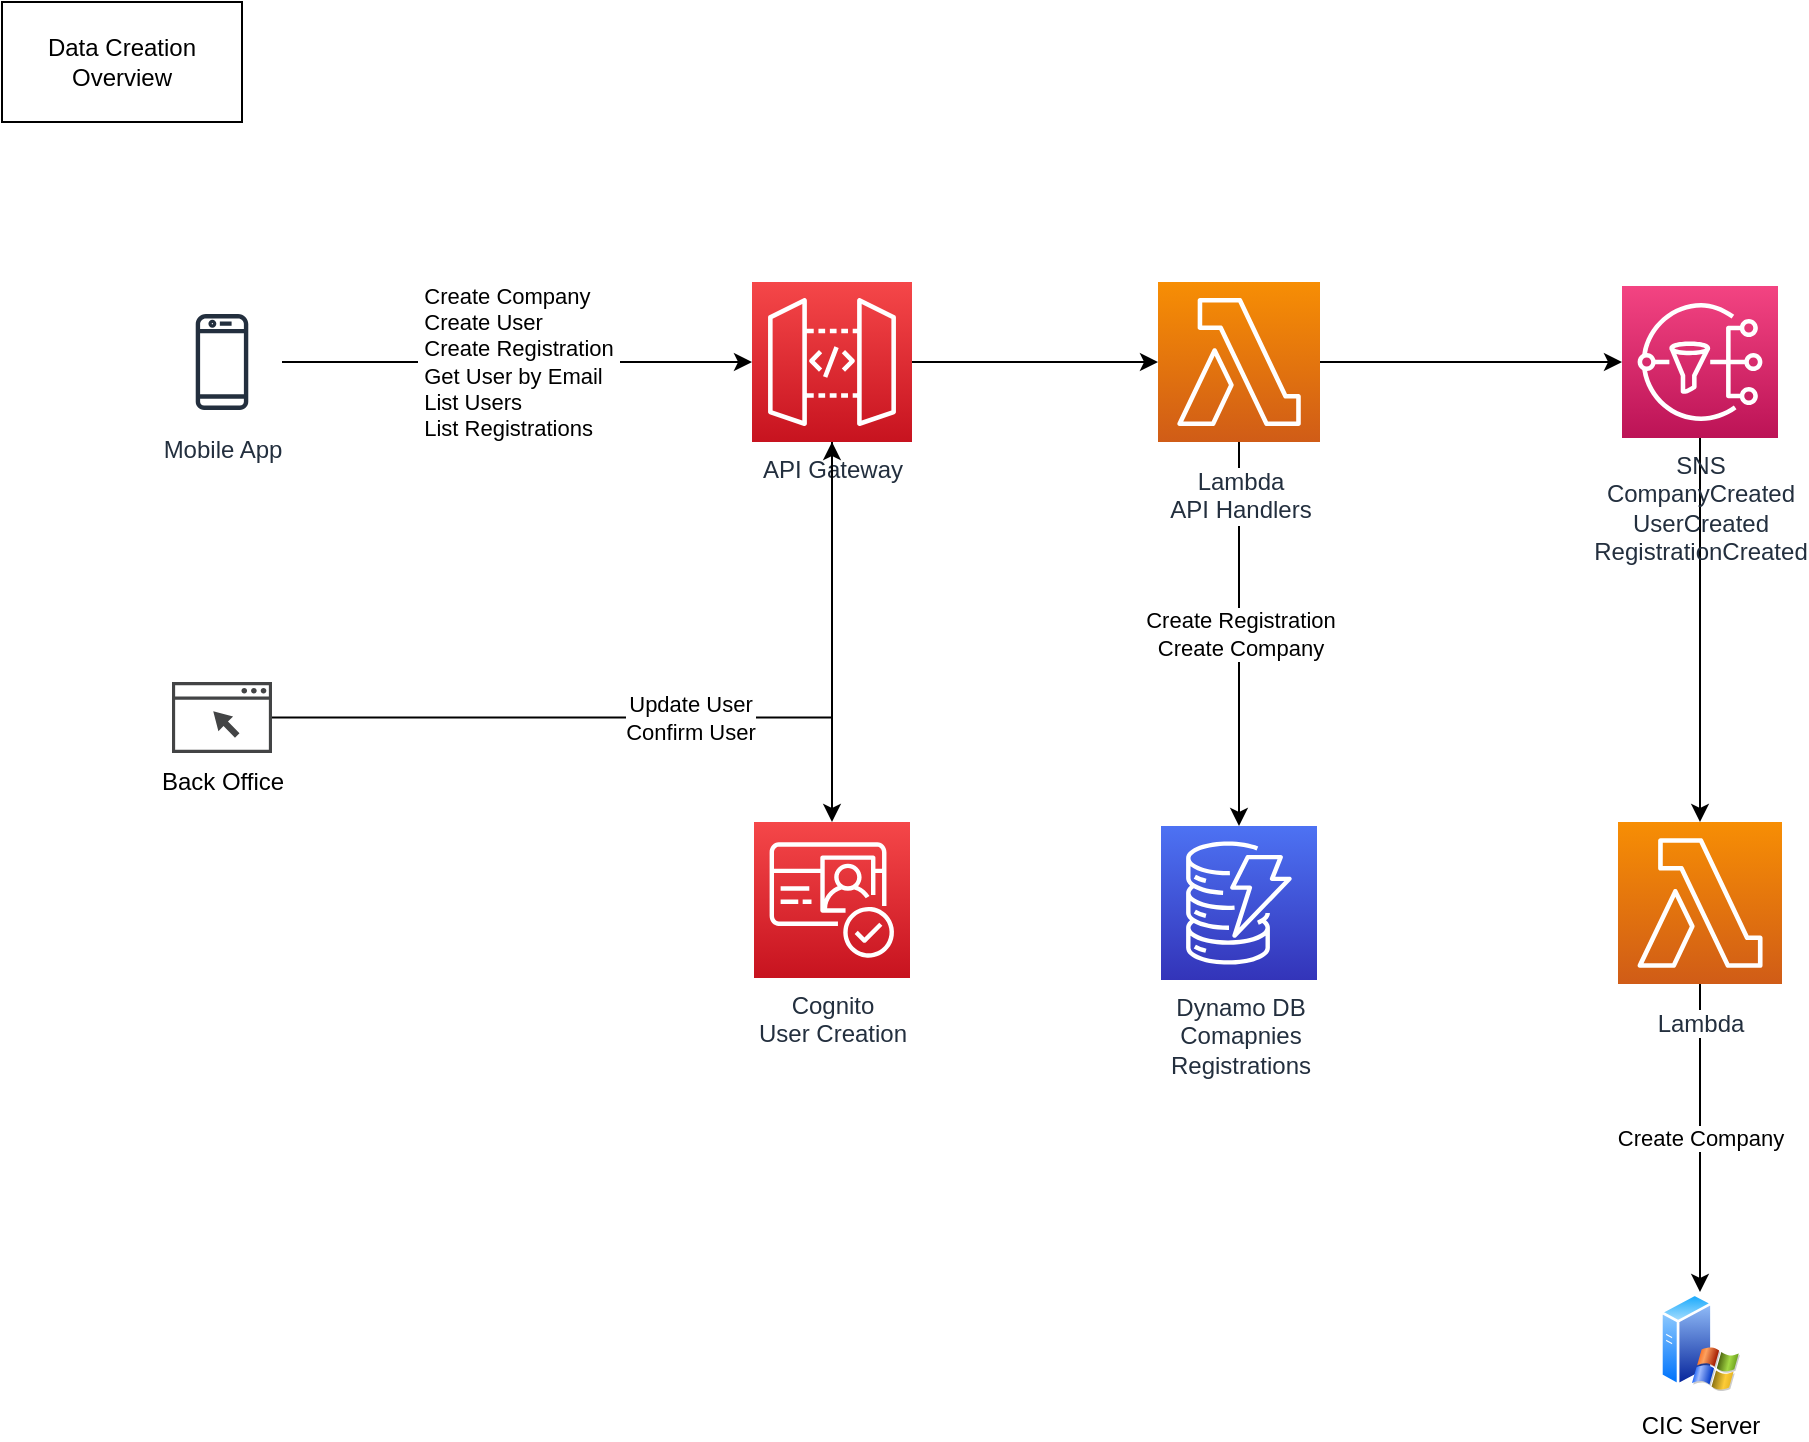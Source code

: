 <mxfile version="13.8.0" type="device"><diagram id="Ht1M8jgEwFfnCIfOTk4-" name="Page-1"><mxGraphModel dx="1298" dy="811" grid="1" gridSize="10" guides="1" tooltips="1" connect="1" arrows="1" fold="1" page="1" pageScale="1" pageWidth="1169" pageHeight="827" math="0" shadow="0"><root><mxCell id="0"/><mxCell id="1" parent="0"/><mxCell id="3dVa_j_E0KXeYzGRLRiR-11" style="edgeStyle=orthogonalEdgeStyle;rounded=0;orthogonalLoop=1;jettySize=auto;html=1;" edge="1" parent="1" source="UEzPUAAOIrF-is8g5C7q-85" target="3dVa_j_E0KXeYzGRLRiR-1"><mxGeometry relative="1" as="geometry"/></mxCell><mxCell id="3dVa_j_E0KXeYzGRLRiR-16" value="Create Registration&lt;br&gt;Create Company" style="edgeStyle=orthogonalEdgeStyle;rounded=0;orthogonalLoop=1;jettySize=auto;html=1;" edge="1" parent="1" source="UEzPUAAOIrF-is8g5C7q-85" target="xYElB0rNC66l249ep14t-16"><mxGeometry relative="1" as="geometry"/></mxCell><mxCell id="UEzPUAAOIrF-is8g5C7q-85" value="Lambda&lt;br&gt;API Handlers" style="outlineConnect=0;fontColor=#232F3E;gradientColor=#F78E04;gradientDirection=north;fillColor=#D05C17;strokeColor=#ffffff;dashed=0;verticalLabelPosition=bottom;verticalAlign=top;align=center;html=1;fontSize=12;fontStyle=0;aspect=fixed;shape=mxgraph.aws4.resourceIcon;resIcon=mxgraph.aws4.lambda;labelBackgroundColor=#ffffff;spacingTop=6;" parent="1" vertex="1"><mxGeometry x="638" y="150" width="81" height="80" as="geometry"/></mxCell><mxCell id="3dVa_j_E0KXeYzGRLRiR-10" style="edgeStyle=orthogonalEdgeStyle;rounded=0;orthogonalLoop=1;jettySize=auto;html=1;" edge="1" parent="1" source="xYElB0rNC66l249ep14t-2" target="UEzPUAAOIrF-is8g5C7q-85"><mxGeometry relative="1" as="geometry"/></mxCell><mxCell id="3dVa_j_E0KXeYzGRLRiR-13" style="edgeStyle=orthogonalEdgeStyle;rounded=0;orthogonalLoop=1;jettySize=auto;html=1;" edge="1" parent="1" source="xYElB0rNC66l249ep14t-2" target="xYElB0rNC66l249ep14t-17"><mxGeometry relative="1" as="geometry"/></mxCell><mxCell id="xYElB0rNC66l249ep14t-2" value="API Gateway" style="outlineConnect=0;fontColor=#232F3E;gradientColor=#F54749;gradientDirection=north;fillColor=#C7131F;strokeColor=#ffffff;dashed=0;verticalLabelPosition=bottom;verticalAlign=top;align=center;html=1;fontSize=12;fontStyle=0;aspect=fixed;shape=mxgraph.aws4.resourceIcon;resIcon=mxgraph.aws4.api_gateway;" parent="1" vertex="1"><mxGeometry x="435" y="150" width="80" height="80" as="geometry"/></mxCell><mxCell id="xYElB0rNC66l249ep14t-16" value="Dynamo DB&lt;br&gt;Comapnies&lt;br&gt;Registrations" style="outlineConnect=0;fontColor=#232F3E;gradientColor=#4D72F3;gradientDirection=north;fillColor=#3334B9;strokeColor=#ffffff;dashed=0;verticalLabelPosition=bottom;verticalAlign=top;align=center;html=1;fontSize=12;fontStyle=0;aspect=fixed;shape=mxgraph.aws4.resourceIcon;resIcon=mxgraph.aws4.dynamodb;" parent="1" vertex="1"><mxGeometry x="639.5" y="422" width="78" height="77" as="geometry"/></mxCell><mxCell id="xYElB0rNC66l249ep14t-17" value="Cognito&lt;br&gt;User Creation" style="outlineConnect=0;fontColor=#232F3E;gradientColor=#F54749;gradientDirection=north;fillColor=#C7131F;strokeColor=#ffffff;dashed=0;verticalLabelPosition=bottom;verticalAlign=top;align=center;html=1;fontSize=12;fontStyle=0;aspect=fixed;shape=mxgraph.aws4.resourceIcon;resIcon=mxgraph.aws4.cognito;" parent="1" vertex="1"><mxGeometry x="436" y="420" width="78" height="78" as="geometry"/></mxCell><mxCell id="3dVa_j_E0KXeYzGRLRiR-9" value="&lt;div style=&quot;text-align: left&quot;&gt;&amp;nbsp;Create Company&amp;nbsp;&amp;nbsp;&lt;/div&gt;&lt;div style=&quot;text-align: left&quot;&gt;&amp;nbsp;Create User&lt;/div&gt;&lt;div style=&quot;text-align: left&quot;&gt;&amp;nbsp;Create Registration&amp;nbsp;&lt;/div&gt;&lt;div style=&quot;text-align: left&quot;&gt;&amp;nbsp;Get User by Email&lt;/div&gt;&lt;div style=&quot;text-align: left&quot;&gt;&amp;nbsp;List Users&lt;/div&gt;&lt;div style=&quot;text-align: left&quot;&gt;&amp;nbsp;List Registrations&lt;/div&gt;" style="edgeStyle=orthogonalEdgeStyle;rounded=0;orthogonalLoop=1;jettySize=auto;html=1;" edge="1" parent="1" source="xYElB0rNC66l249ep14t-20" target="xYElB0rNC66l249ep14t-2"><mxGeometry relative="1" as="geometry"/></mxCell><mxCell id="xYElB0rNC66l249ep14t-20" value="Mobile App" style="outlineConnect=0;fontColor=#232F3E;gradientColor=none;strokeColor=#232F3E;fillColor=#ffffff;dashed=0;verticalLabelPosition=bottom;verticalAlign=top;align=center;html=1;fontSize=12;fontStyle=0;aspect=fixed;shape=mxgraph.aws4.resourceIcon;resIcon=mxgraph.aws4.mobile_client;" parent="1" vertex="1"><mxGeometry x="140" y="160" width="60" height="60" as="geometry"/></mxCell><mxCell id="3dVa_j_E0KXeYzGRLRiR-19" value="Update User&lt;br&gt;Confirm User" style="edgeStyle=orthogonalEdgeStyle;rounded=0;orthogonalLoop=1;jettySize=auto;html=1;" edge="1" parent="1" source="xYElB0rNC66l249ep14t-21" target="xYElB0rNC66l249ep14t-2"><mxGeometry relative="1" as="geometry"/></mxCell><mxCell id="xYElB0rNC66l249ep14t-21" value="Back Office" style="pointerEvents=1;shadow=0;dashed=0;html=1;strokeColor=none;fillColor=#434445;aspect=fixed;labelPosition=center;verticalLabelPosition=bottom;verticalAlign=top;align=center;outlineConnect=0;shape=mxgraph.vvd.web_browser;" parent="1" vertex="1"><mxGeometry x="145" y="350" width="50" height="35.5" as="geometry"/></mxCell><mxCell id="xYElB0rNC66l249ep14t-26" value="CIC Server" style="aspect=fixed;perimeter=ellipsePerimeter;html=1;align=center;shadow=0;dashed=0;spacingTop=3;image;image=img/lib/active_directory/windows_server_2.svg;" parent="1" vertex="1"><mxGeometry x="889" y="655" width="40" height="50" as="geometry"/></mxCell><mxCell id="3dVa_j_E0KXeYzGRLRiR-14" style="edgeStyle=orthogonalEdgeStyle;rounded=0;orthogonalLoop=1;jettySize=auto;html=1;" edge="1" parent="1" source="3dVa_j_E0KXeYzGRLRiR-1" target="3dVa_j_E0KXeYzGRLRiR-6"><mxGeometry relative="1" as="geometry"/></mxCell><mxCell id="3dVa_j_E0KXeYzGRLRiR-1" value="SNS&lt;br&gt;CompanyCreated&lt;br&gt;UserCreated&lt;br&gt;RegistrationCreated" style="outlineConnect=0;fontColor=#232F3E;gradientColor=#F34482;gradientDirection=north;fillColor=#BC1356;strokeColor=#ffffff;dashed=0;verticalLabelPosition=bottom;verticalAlign=top;align=center;html=1;fontSize=12;fontStyle=0;aspect=fixed;shape=mxgraph.aws4.resourceIcon;resIcon=mxgraph.aws4.sns;" vertex="1" parent="1"><mxGeometry x="870" y="152" width="78" height="76" as="geometry"/></mxCell><mxCell id="3dVa_j_E0KXeYzGRLRiR-18" value="Create Company" style="edgeStyle=orthogonalEdgeStyle;rounded=0;orthogonalLoop=1;jettySize=auto;html=1;entryX=0.5;entryY=0;entryDx=0;entryDy=0;" edge="1" parent="1" source="3dVa_j_E0KXeYzGRLRiR-6" target="xYElB0rNC66l249ep14t-26"><mxGeometry relative="1" as="geometry"/></mxCell><mxCell id="3dVa_j_E0KXeYzGRLRiR-6" value="Lambda" style="outlineConnect=0;fontColor=#232F3E;gradientColor=#F78E04;gradientDirection=north;fillColor=#D05C17;strokeColor=#ffffff;dashed=0;verticalLabelPosition=bottom;verticalAlign=top;align=center;html=1;fontSize=12;fontStyle=0;aspect=fixed;shape=mxgraph.aws4.resourceIcon;resIcon=mxgraph.aws4.lambda;labelBackgroundColor=#ffffff;spacingTop=6;" vertex="1" parent="1"><mxGeometry x="868" y="420" width="82" height="81" as="geometry"/></mxCell><mxCell id="3dVa_j_E0KXeYzGRLRiR-12" value="Data Creation Overview" style="rounded=0;whiteSpace=wrap;html=1;" vertex="1" parent="1"><mxGeometry x="60" y="10" width="120" height="60" as="geometry"/></mxCell></root></mxGraphModel></diagram></mxfile>